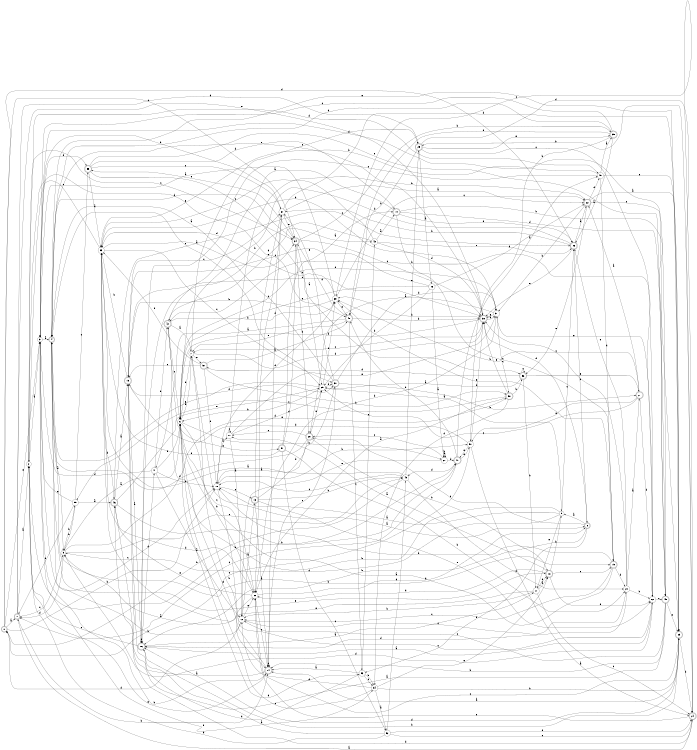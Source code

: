 digraph n49_10 {
__start0 [label="" shape="none"];

rankdir=LR;
size="8,5";

s0 [style="rounded,filled", color="black", fillcolor="white" shape="doublecircle", label="0"];
s1 [style="rounded,filled", color="black", fillcolor="white" shape="doublecircle", label="1"];
s2 [style="filled", color="black", fillcolor="white" shape="circle", label="2"];
s3 [style="filled", color="black", fillcolor="white" shape="circle", label="3"];
s4 [style="rounded,filled", color="black", fillcolor="white" shape="doublecircle", label="4"];
s5 [style="filled", color="black", fillcolor="white" shape="circle", label="5"];
s6 [style="filled", color="black", fillcolor="white" shape="circle", label="6"];
s7 [style="filled", color="black", fillcolor="white" shape="circle", label="7"];
s8 [style="rounded,filled", color="black", fillcolor="white" shape="doublecircle", label="8"];
s9 [style="filled", color="black", fillcolor="white" shape="circle", label="9"];
s10 [style="filled", color="black", fillcolor="white" shape="circle", label="10"];
s11 [style="filled", color="black", fillcolor="white" shape="circle", label="11"];
s12 [style="filled", color="black", fillcolor="white" shape="circle", label="12"];
s13 [style="rounded,filled", color="black", fillcolor="white" shape="doublecircle", label="13"];
s14 [style="rounded,filled", color="black", fillcolor="white" shape="doublecircle", label="14"];
s15 [style="rounded,filled", color="black", fillcolor="white" shape="doublecircle", label="15"];
s16 [style="rounded,filled", color="black", fillcolor="white" shape="doublecircle", label="16"];
s17 [style="filled", color="black", fillcolor="white" shape="circle", label="17"];
s18 [style="rounded,filled", color="black", fillcolor="white" shape="doublecircle", label="18"];
s19 [style="rounded,filled", color="black", fillcolor="white" shape="doublecircle", label="19"];
s20 [style="filled", color="black", fillcolor="white" shape="circle", label="20"];
s21 [style="rounded,filled", color="black", fillcolor="white" shape="doublecircle", label="21"];
s22 [style="rounded,filled", color="black", fillcolor="white" shape="doublecircle", label="22"];
s23 [style="rounded,filled", color="black", fillcolor="white" shape="doublecircle", label="23"];
s24 [style="rounded,filled", color="black", fillcolor="white" shape="doublecircle", label="24"];
s25 [style="rounded,filled", color="black", fillcolor="white" shape="doublecircle", label="25"];
s26 [style="filled", color="black", fillcolor="white" shape="circle", label="26"];
s27 [style="filled", color="black", fillcolor="white" shape="circle", label="27"];
s28 [style="rounded,filled", color="black", fillcolor="white" shape="doublecircle", label="28"];
s29 [style="filled", color="black", fillcolor="white" shape="circle", label="29"];
s30 [style="rounded,filled", color="black", fillcolor="white" shape="doublecircle", label="30"];
s31 [style="filled", color="black", fillcolor="white" shape="circle", label="31"];
s32 [style="filled", color="black", fillcolor="white" shape="circle", label="32"];
s33 [style="filled", color="black", fillcolor="white" shape="circle", label="33"];
s34 [style="rounded,filled", color="black", fillcolor="white" shape="doublecircle", label="34"];
s35 [style="rounded,filled", color="black", fillcolor="white" shape="doublecircle", label="35"];
s36 [style="rounded,filled", color="black", fillcolor="white" shape="doublecircle", label="36"];
s37 [style="filled", color="black", fillcolor="white" shape="circle", label="37"];
s38 [style="rounded,filled", color="black", fillcolor="white" shape="doublecircle", label="38"];
s39 [style="filled", color="black", fillcolor="white" shape="circle", label="39"];
s40 [style="rounded,filled", color="black", fillcolor="white" shape="doublecircle", label="40"];
s41 [style="filled", color="black", fillcolor="white" shape="circle", label="41"];
s42 [style="rounded,filled", color="black", fillcolor="white" shape="doublecircle", label="42"];
s43 [style="filled", color="black", fillcolor="white" shape="circle", label="43"];
s44 [style="rounded,filled", color="black", fillcolor="white" shape="doublecircle", label="44"];
s45 [style="rounded,filled", color="black", fillcolor="white" shape="doublecircle", label="45"];
s46 [style="rounded,filled", color="black", fillcolor="white" shape="doublecircle", label="46"];
s47 [style="rounded,filled", color="black", fillcolor="white" shape="doublecircle", label="47"];
s48 [style="filled", color="black", fillcolor="white" shape="circle", label="48"];
s49 [style="filled", color="black", fillcolor="white" shape="circle", label="49"];
s50 [style="filled", color="black", fillcolor="white" shape="circle", label="50"];
s51 [style="rounded,filled", color="black", fillcolor="white" shape="doublecircle", label="51"];
s52 [style="filled", color="black", fillcolor="white" shape="circle", label="52"];
s53 [style="filled", color="black", fillcolor="white" shape="circle", label="53"];
s54 [style="filled", color="black", fillcolor="white" shape="circle", label="54"];
s55 [style="rounded,filled", color="black", fillcolor="white" shape="doublecircle", label="55"];
s56 [style="rounded,filled", color="black", fillcolor="white" shape="doublecircle", label="56"];
s57 [style="rounded,filled", color="black", fillcolor="white" shape="doublecircle", label="57"];
s58 [style="rounded,filled", color="black", fillcolor="white" shape="doublecircle", label="58"];
s59 [style="filled", color="black", fillcolor="white" shape="circle", label="59"];
s60 [style="filled", color="black", fillcolor="white" shape="circle", label="60"];
s0 -> s1 [label="a"];
s0 -> s10 [label="b"];
s0 -> s34 [label="c"];
s0 -> s36 [label="d"];
s0 -> s3 [label="e"];
s1 -> s2 [label="a"];
s1 -> s14 [label="b"];
s1 -> s5 [label="c"];
s1 -> s25 [label="d"];
s1 -> s38 [label="e"];
s2 -> s3 [label="a"];
s2 -> s47 [label="b"];
s2 -> s34 [label="c"];
s2 -> s48 [label="d"];
s2 -> s40 [label="e"];
s3 -> s4 [label="a"];
s3 -> s14 [label="b"];
s3 -> s10 [label="c"];
s3 -> s55 [label="d"];
s3 -> s54 [label="e"];
s4 -> s5 [label="a"];
s4 -> s19 [label="b"];
s4 -> s29 [label="c"];
s4 -> s34 [label="d"];
s4 -> s18 [label="e"];
s5 -> s6 [label="a"];
s5 -> s59 [label="b"];
s5 -> s49 [label="c"];
s5 -> s1 [label="d"];
s5 -> s58 [label="e"];
s6 -> s7 [label="a"];
s6 -> s27 [label="b"];
s6 -> s32 [label="c"];
s6 -> s53 [label="d"];
s6 -> s14 [label="e"];
s7 -> s8 [label="a"];
s7 -> s6 [label="b"];
s7 -> s25 [label="c"];
s7 -> s38 [label="d"];
s7 -> s57 [label="e"];
s8 -> s9 [label="a"];
s8 -> s16 [label="b"];
s8 -> s28 [label="c"];
s8 -> s38 [label="d"];
s8 -> s53 [label="e"];
s9 -> s10 [label="a"];
s9 -> s42 [label="b"];
s9 -> s36 [label="c"];
s9 -> s5 [label="d"];
s9 -> s17 [label="e"];
s10 -> s11 [label="a"];
s10 -> s50 [label="b"];
s10 -> s60 [label="c"];
s10 -> s39 [label="d"];
s10 -> s13 [label="e"];
s11 -> s12 [label="a"];
s11 -> s22 [label="b"];
s11 -> s11 [label="c"];
s11 -> s29 [label="d"];
s11 -> s31 [label="e"];
s12 -> s13 [label="a"];
s12 -> s4 [label="b"];
s12 -> s20 [label="c"];
s12 -> s0 [label="d"];
s12 -> s32 [label="e"];
s13 -> s14 [label="a"];
s13 -> s49 [label="b"];
s13 -> s37 [label="c"];
s13 -> s30 [label="d"];
s13 -> s60 [label="e"];
s14 -> s15 [label="a"];
s14 -> s7 [label="b"];
s14 -> s14 [label="c"];
s14 -> s37 [label="d"];
s14 -> s2 [label="e"];
s15 -> s16 [label="a"];
s15 -> s33 [label="b"];
s15 -> s37 [label="c"];
s15 -> s30 [label="d"];
s15 -> s38 [label="e"];
s16 -> s17 [label="a"];
s16 -> s23 [label="b"];
s16 -> s2 [label="c"];
s16 -> s41 [label="d"];
s16 -> s16 [label="e"];
s17 -> s18 [label="a"];
s17 -> s12 [label="b"];
s17 -> s24 [label="c"];
s17 -> s18 [label="d"];
s17 -> s33 [label="e"];
s18 -> s11 [label="a"];
s18 -> s9 [label="b"];
s18 -> s19 [label="c"];
s18 -> s32 [label="d"];
s18 -> s60 [label="e"];
s19 -> s6 [label="a"];
s19 -> s10 [label="b"];
s19 -> s12 [label="c"];
s19 -> s20 [label="d"];
s19 -> s39 [label="e"];
s20 -> s21 [label="a"];
s20 -> s60 [label="b"];
s20 -> s38 [label="c"];
s20 -> s16 [label="d"];
s20 -> s36 [label="e"];
s21 -> s22 [label="a"];
s21 -> s39 [label="b"];
s21 -> s29 [label="c"];
s21 -> s60 [label="d"];
s21 -> s50 [label="e"];
s22 -> s23 [label="a"];
s22 -> s31 [label="b"];
s22 -> s45 [label="c"];
s22 -> s48 [label="d"];
s22 -> s56 [label="e"];
s23 -> s14 [label="a"];
s23 -> s24 [label="b"];
s23 -> s32 [label="c"];
s23 -> s16 [label="d"];
s23 -> s4 [label="e"];
s24 -> s1 [label="a"];
s24 -> s25 [label="b"];
s24 -> s39 [label="c"];
s24 -> s46 [label="d"];
s24 -> s32 [label="e"];
s25 -> s26 [label="a"];
s25 -> s40 [label="b"];
s25 -> s60 [label="c"];
s25 -> s24 [label="d"];
s25 -> s35 [label="e"];
s26 -> s27 [label="a"];
s26 -> s29 [label="b"];
s26 -> s15 [label="c"];
s26 -> s22 [label="d"];
s26 -> s6 [label="e"];
s27 -> s27 [label="a"];
s27 -> s27 [label="b"];
s27 -> s28 [label="c"];
s27 -> s47 [label="d"];
s27 -> s12 [label="e"];
s28 -> s10 [label="a"];
s28 -> s18 [label="b"];
s28 -> s11 [label="c"];
s28 -> s4 [label="d"];
s28 -> s29 [label="e"];
s29 -> s9 [label="a"];
s29 -> s6 [label="b"];
s29 -> s4 [label="c"];
s29 -> s30 [label="d"];
s29 -> s39 [label="e"];
s30 -> s4 [label="a"];
s30 -> s21 [label="b"];
s30 -> s14 [label="c"];
s30 -> s31 [label="d"];
s30 -> s37 [label="e"];
s31 -> s28 [label="a"];
s31 -> s32 [label="b"];
s31 -> s58 [label="c"];
s31 -> s6 [label="d"];
s31 -> s38 [label="e"];
s32 -> s5 [label="a"];
s32 -> s6 [label="b"];
s32 -> s14 [label="c"];
s32 -> s8 [label="d"];
s32 -> s33 [label="e"];
s33 -> s34 [label="a"];
s33 -> s31 [label="b"];
s33 -> s30 [label="c"];
s33 -> s46 [label="d"];
s33 -> s2 [label="e"];
s34 -> s29 [label="a"];
s34 -> s35 [label="b"];
s34 -> s38 [label="c"];
s34 -> s28 [label="d"];
s34 -> s55 [label="e"];
s35 -> s36 [label="a"];
s35 -> s50 [label="b"];
s35 -> s3 [label="c"];
s35 -> s4 [label="d"];
s35 -> s40 [label="e"];
s36 -> s22 [label="a"];
s36 -> s37 [label="b"];
s36 -> s8 [label="c"];
s36 -> s6 [label="d"];
s36 -> s38 [label="e"];
s37 -> s22 [label="a"];
s37 -> s3 [label="b"];
s37 -> s32 [label="c"];
s37 -> s23 [label="d"];
s37 -> s34 [label="e"];
s38 -> s31 [label="a"];
s38 -> s39 [label="b"];
s38 -> s7 [label="c"];
s38 -> s6 [label="d"];
s38 -> s4 [label="e"];
s39 -> s3 [label="a"];
s39 -> s15 [label="b"];
s39 -> s22 [label="c"];
s39 -> s33 [label="d"];
s39 -> s40 [label="e"];
s40 -> s41 [label="a"];
s40 -> s38 [label="b"];
s40 -> s53 [label="c"];
s40 -> s34 [label="d"];
s40 -> s7 [label="e"];
s41 -> s12 [label="a"];
s41 -> s42 [label="b"];
s41 -> s10 [label="c"];
s41 -> s3 [label="d"];
s41 -> s6 [label="e"];
s42 -> s7 [label="a"];
s42 -> s39 [label="b"];
s42 -> s6 [label="c"];
s42 -> s43 [label="d"];
s42 -> s51 [label="e"];
s43 -> s44 [label="a"];
s43 -> s16 [label="b"];
s43 -> s33 [label="c"];
s43 -> s38 [label="d"];
s43 -> s36 [label="e"];
s44 -> s42 [label="a"];
s44 -> s23 [label="b"];
s44 -> s19 [label="c"];
s44 -> s45 [label="d"];
s44 -> s36 [label="e"];
s45 -> s46 [label="a"];
s45 -> s14 [label="b"];
s45 -> s12 [label="c"];
s45 -> s3 [label="d"];
s45 -> s23 [label="e"];
s46 -> s15 [label="a"];
s46 -> s47 [label="b"];
s46 -> s36 [label="c"];
s46 -> s32 [label="d"];
s46 -> s29 [label="e"];
s47 -> s48 [label="a"];
s47 -> s40 [label="b"];
s47 -> s1 [label="c"];
s47 -> s49 [label="d"];
s47 -> s50 [label="e"];
s48 -> s35 [label="a"];
s48 -> s33 [label="b"];
s48 -> s16 [label="c"];
s48 -> s19 [label="d"];
s48 -> s23 [label="e"];
s49 -> s33 [label="a"];
s49 -> s0 [label="b"];
s49 -> s10 [label="c"];
s49 -> s20 [label="d"];
s49 -> s25 [label="e"];
s50 -> s24 [label="a"];
s50 -> s38 [label="b"];
s50 -> s0 [label="c"];
s50 -> s15 [label="d"];
s50 -> s47 [label="e"];
s51 -> s44 [label="a"];
s51 -> s20 [label="b"];
s51 -> s52 [label="c"];
s51 -> s34 [label="d"];
s51 -> s33 [label="e"];
s52 -> s16 [label="a"];
s52 -> s2 [label="b"];
s52 -> s24 [label="c"];
s52 -> s49 [label="d"];
s52 -> s24 [label="e"];
s53 -> s14 [label="a"];
s53 -> s54 [label="b"];
s53 -> s54 [label="c"];
s53 -> s15 [label="d"];
s53 -> s43 [label="e"];
s54 -> s52 [label="a"];
s54 -> s23 [label="b"];
s54 -> s6 [label="c"];
s54 -> s12 [label="d"];
s54 -> s18 [label="e"];
s55 -> s33 [label="a"];
s55 -> s56 [label="b"];
s55 -> s37 [label="c"];
s55 -> s44 [label="d"];
s55 -> s45 [label="e"];
s56 -> s29 [label="a"];
s56 -> s17 [label="b"];
s56 -> s56 [label="c"];
s56 -> s57 [label="d"];
s56 -> s21 [label="e"];
s57 -> s40 [label="a"];
s57 -> s58 [label="b"];
s57 -> s15 [label="c"];
s57 -> s10 [label="d"];
s57 -> s33 [label="e"];
s58 -> s32 [label="a"];
s58 -> s56 [label="b"];
s58 -> s59 [label="c"];
s58 -> s54 [label="d"];
s58 -> s38 [label="e"];
s59 -> s46 [label="a"];
s59 -> s5 [label="b"];
s59 -> s55 [label="c"];
s59 -> s1 [label="d"];
s59 -> s3 [label="e"];
s60 -> s16 [label="a"];
s60 -> s42 [label="b"];
s60 -> s45 [label="c"];
s60 -> s5 [label="d"];
s60 -> s31 [label="e"];

}
